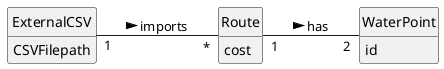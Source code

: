 @startuml
skinparam monochrome true
skinparam packageStyle rectangle
skinparam shadowing false

left to right direction

skinparam classAttributeIconSize 0

hide circle
hide methods

'title Domain Model - US012

class WaterPoint {
    id

}

class Route {

    cost
}

class ExternalCSV {
    CSVFilepath
}

Route "1" -- "2" WaterPoint: has  >
ExternalCSV "1" -- "*" Route: imports >

@enduml
